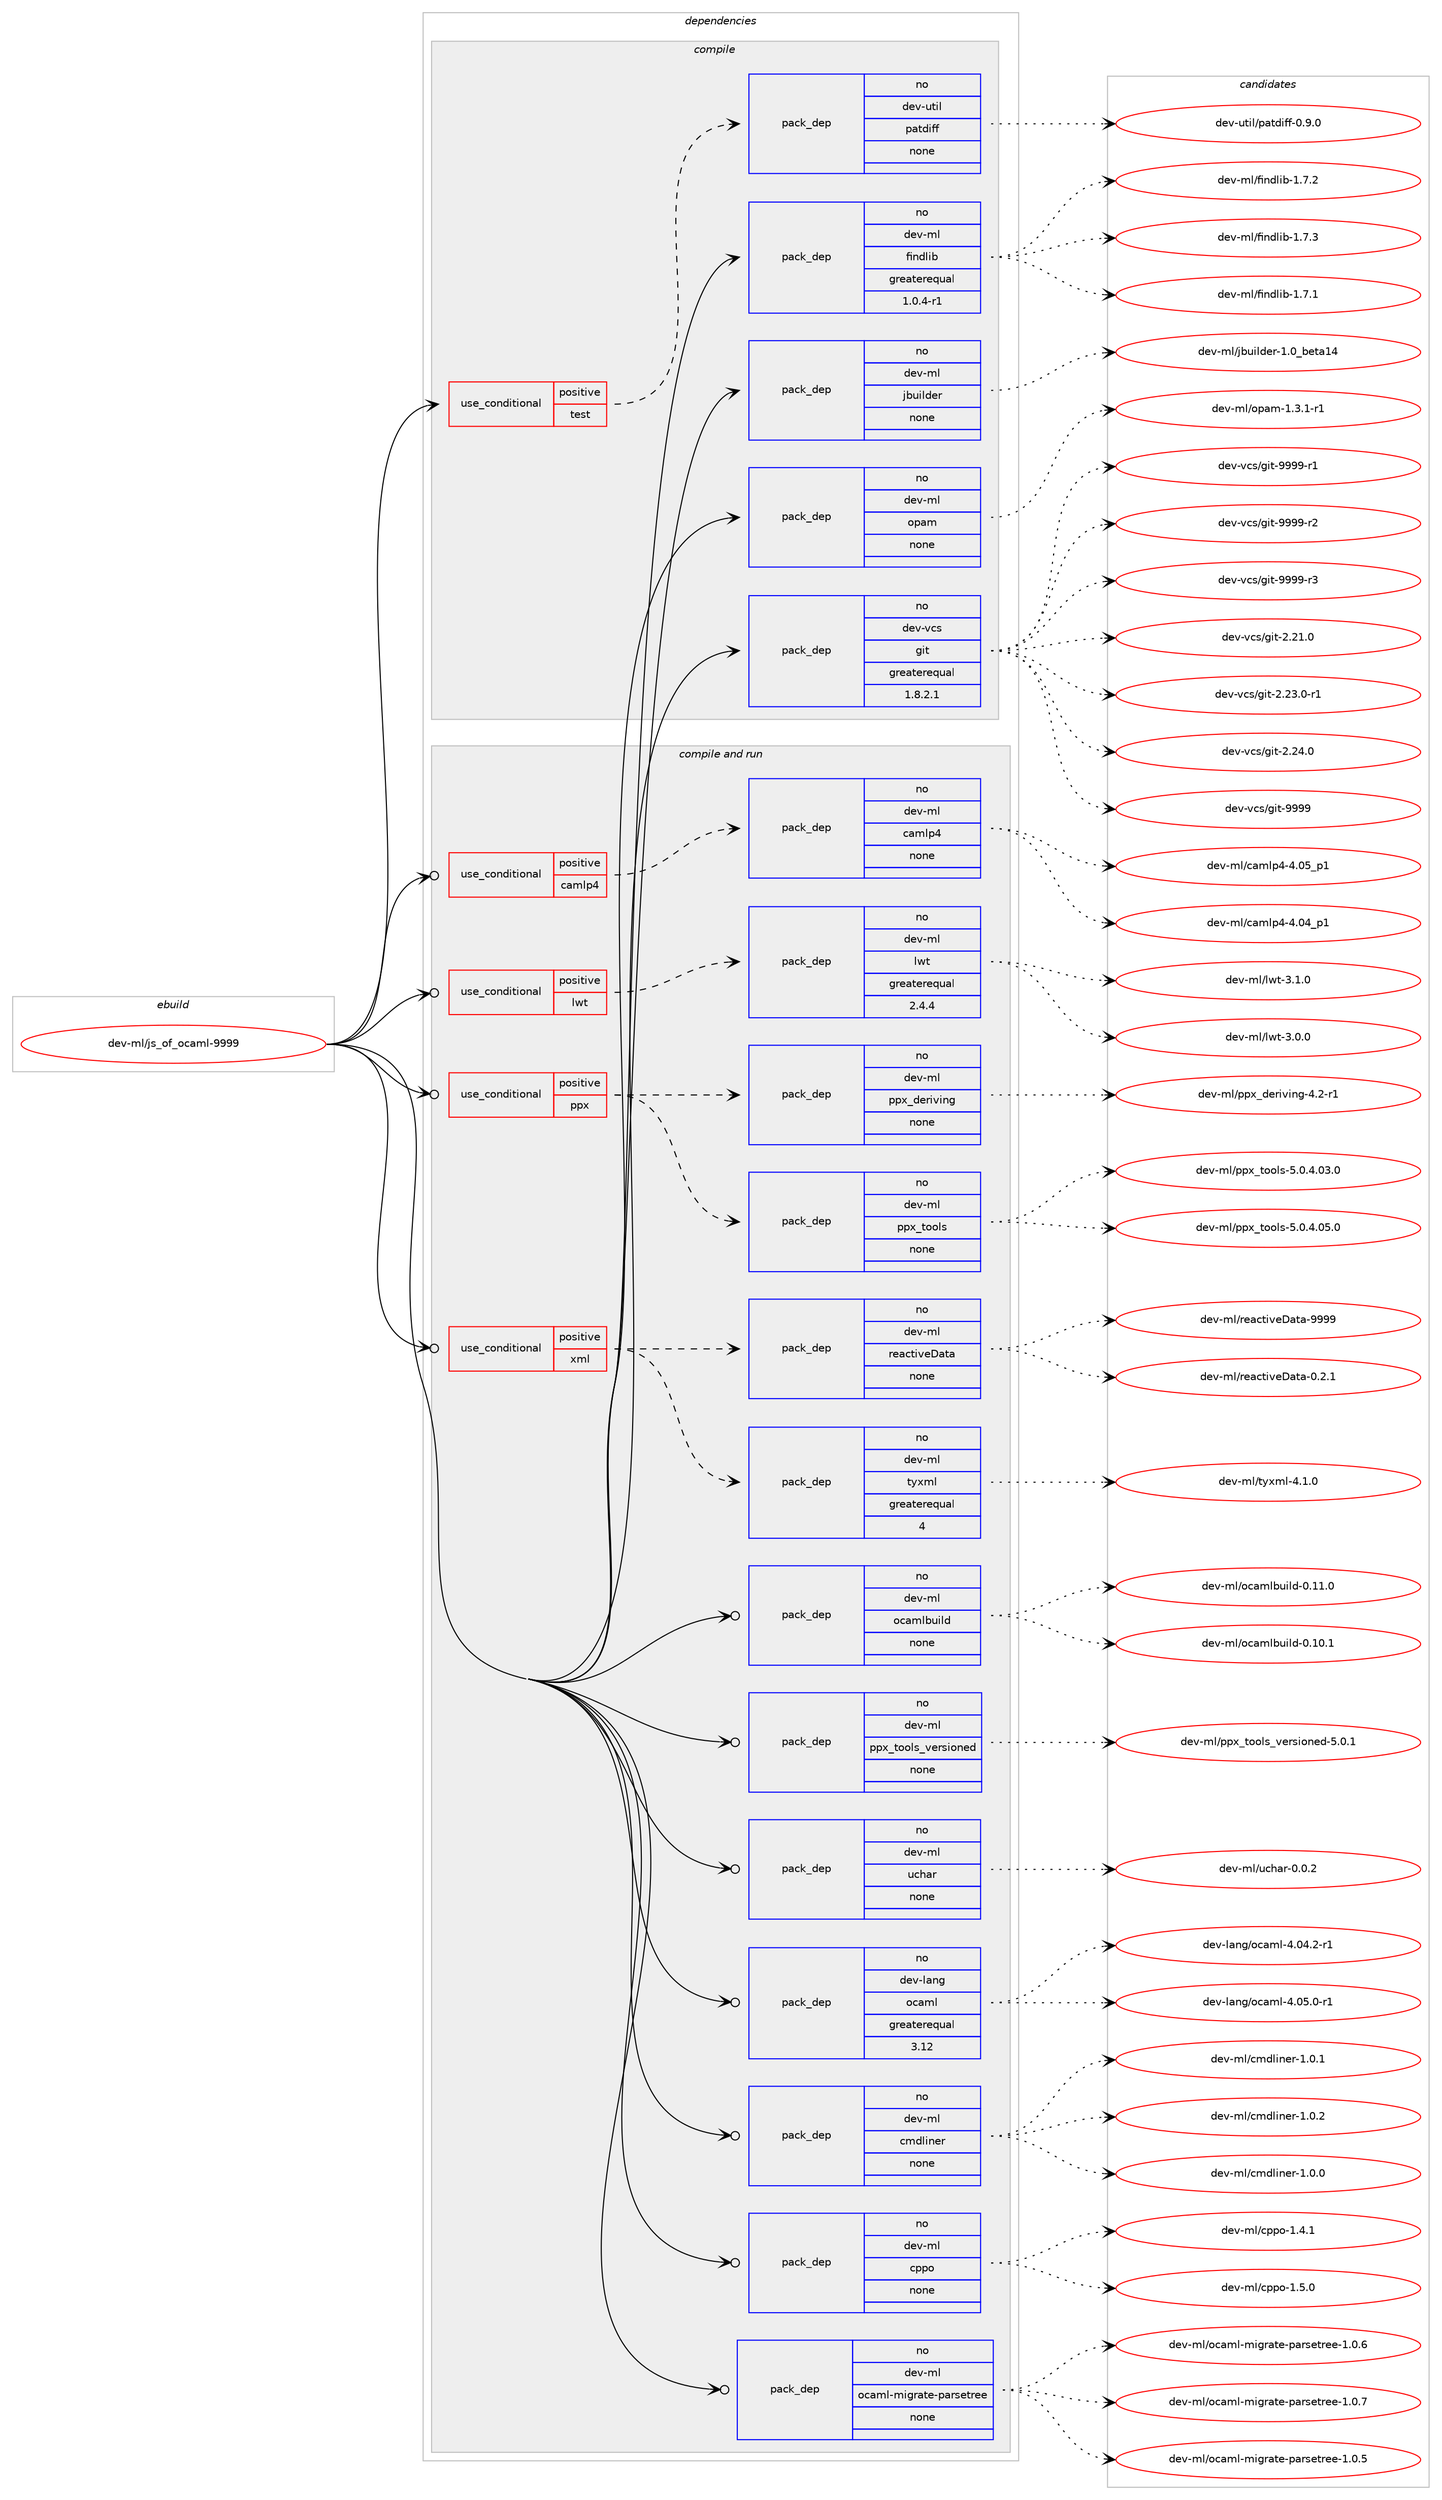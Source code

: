 digraph prolog {

# *************
# Graph options
# *************

newrank=true;
concentrate=true;
compound=true;
graph [rankdir=LR,fontname=Helvetica,fontsize=10,ranksep=1.5];#, ranksep=2.5, nodesep=0.2];
edge  [arrowhead=vee];
node  [fontname=Helvetica,fontsize=10];

# **********
# The ebuild
# **********

subgraph cluster_leftcol {
color=gray;
rank=same;
label=<<i>ebuild</i>>;
id [label="dev-ml/js_of_ocaml-9999", color=red, width=4, href="../dev-ml/js_of_ocaml-9999.svg"];
}

# ****************
# The dependencies
# ****************

subgraph cluster_midcol {
color=gray;
label=<<i>dependencies</i>>;
subgraph cluster_compile {
fillcolor="#eeeeee";
style=filled;
label=<<i>compile</i>>;
subgraph cond133090 {
dependency571509 [label=<<TABLE BORDER="0" CELLBORDER="1" CELLSPACING="0" CELLPADDING="4"><TR><TD ROWSPAN="3" CELLPADDING="10">use_conditional</TD></TR><TR><TD>positive</TD></TR><TR><TD>test</TD></TR></TABLE>>, shape=none, color=red];
subgraph pack426804 {
dependency571510 [label=<<TABLE BORDER="0" CELLBORDER="1" CELLSPACING="0" CELLPADDING="4" WIDTH="220"><TR><TD ROWSPAN="6" CELLPADDING="30">pack_dep</TD></TR><TR><TD WIDTH="110">no</TD></TR><TR><TD>dev-util</TD></TR><TR><TD>patdiff</TD></TR><TR><TD>none</TD></TR><TR><TD></TD></TR></TABLE>>, shape=none, color=blue];
}
dependency571509:e -> dependency571510:w [weight=20,style="dashed",arrowhead="vee"];
}
id:e -> dependency571509:w [weight=20,style="solid",arrowhead="vee"];
subgraph pack426805 {
dependency571511 [label=<<TABLE BORDER="0" CELLBORDER="1" CELLSPACING="0" CELLPADDING="4" WIDTH="220"><TR><TD ROWSPAN="6" CELLPADDING="30">pack_dep</TD></TR><TR><TD WIDTH="110">no</TD></TR><TR><TD>dev-ml</TD></TR><TR><TD>findlib</TD></TR><TR><TD>greaterequal</TD></TR><TR><TD>1.0.4-r1</TD></TR></TABLE>>, shape=none, color=blue];
}
id:e -> dependency571511:w [weight=20,style="solid",arrowhead="vee"];
subgraph pack426806 {
dependency571512 [label=<<TABLE BORDER="0" CELLBORDER="1" CELLSPACING="0" CELLPADDING="4" WIDTH="220"><TR><TD ROWSPAN="6" CELLPADDING="30">pack_dep</TD></TR><TR><TD WIDTH="110">no</TD></TR><TR><TD>dev-ml</TD></TR><TR><TD>jbuilder</TD></TR><TR><TD>none</TD></TR><TR><TD></TD></TR></TABLE>>, shape=none, color=blue];
}
id:e -> dependency571512:w [weight=20,style="solid",arrowhead="vee"];
subgraph pack426807 {
dependency571513 [label=<<TABLE BORDER="0" CELLBORDER="1" CELLSPACING="0" CELLPADDING="4" WIDTH="220"><TR><TD ROWSPAN="6" CELLPADDING="30">pack_dep</TD></TR><TR><TD WIDTH="110">no</TD></TR><TR><TD>dev-ml</TD></TR><TR><TD>opam</TD></TR><TR><TD>none</TD></TR><TR><TD></TD></TR></TABLE>>, shape=none, color=blue];
}
id:e -> dependency571513:w [weight=20,style="solid",arrowhead="vee"];
subgraph pack426808 {
dependency571514 [label=<<TABLE BORDER="0" CELLBORDER="1" CELLSPACING="0" CELLPADDING="4" WIDTH="220"><TR><TD ROWSPAN="6" CELLPADDING="30">pack_dep</TD></TR><TR><TD WIDTH="110">no</TD></TR><TR><TD>dev-vcs</TD></TR><TR><TD>git</TD></TR><TR><TD>greaterequal</TD></TR><TR><TD>1.8.2.1</TD></TR></TABLE>>, shape=none, color=blue];
}
id:e -> dependency571514:w [weight=20,style="solid",arrowhead="vee"];
}
subgraph cluster_compileandrun {
fillcolor="#eeeeee";
style=filled;
label=<<i>compile and run</i>>;
subgraph cond133091 {
dependency571515 [label=<<TABLE BORDER="0" CELLBORDER="1" CELLSPACING="0" CELLPADDING="4"><TR><TD ROWSPAN="3" CELLPADDING="10">use_conditional</TD></TR><TR><TD>positive</TD></TR><TR><TD>camlp4</TD></TR></TABLE>>, shape=none, color=red];
subgraph pack426809 {
dependency571516 [label=<<TABLE BORDER="0" CELLBORDER="1" CELLSPACING="0" CELLPADDING="4" WIDTH="220"><TR><TD ROWSPAN="6" CELLPADDING="30">pack_dep</TD></TR><TR><TD WIDTH="110">no</TD></TR><TR><TD>dev-ml</TD></TR><TR><TD>camlp4</TD></TR><TR><TD>none</TD></TR><TR><TD></TD></TR></TABLE>>, shape=none, color=blue];
}
dependency571515:e -> dependency571516:w [weight=20,style="dashed",arrowhead="vee"];
}
id:e -> dependency571515:w [weight=20,style="solid",arrowhead="odotvee"];
subgraph cond133092 {
dependency571517 [label=<<TABLE BORDER="0" CELLBORDER="1" CELLSPACING="0" CELLPADDING="4"><TR><TD ROWSPAN="3" CELLPADDING="10">use_conditional</TD></TR><TR><TD>positive</TD></TR><TR><TD>lwt</TD></TR></TABLE>>, shape=none, color=red];
subgraph pack426810 {
dependency571518 [label=<<TABLE BORDER="0" CELLBORDER="1" CELLSPACING="0" CELLPADDING="4" WIDTH="220"><TR><TD ROWSPAN="6" CELLPADDING="30">pack_dep</TD></TR><TR><TD WIDTH="110">no</TD></TR><TR><TD>dev-ml</TD></TR><TR><TD>lwt</TD></TR><TR><TD>greaterequal</TD></TR><TR><TD>2.4.4</TD></TR></TABLE>>, shape=none, color=blue];
}
dependency571517:e -> dependency571518:w [weight=20,style="dashed",arrowhead="vee"];
}
id:e -> dependency571517:w [weight=20,style="solid",arrowhead="odotvee"];
subgraph cond133093 {
dependency571519 [label=<<TABLE BORDER="0" CELLBORDER="1" CELLSPACING="0" CELLPADDING="4"><TR><TD ROWSPAN="3" CELLPADDING="10">use_conditional</TD></TR><TR><TD>positive</TD></TR><TR><TD>ppx</TD></TR></TABLE>>, shape=none, color=red];
subgraph pack426811 {
dependency571520 [label=<<TABLE BORDER="0" CELLBORDER="1" CELLSPACING="0" CELLPADDING="4" WIDTH="220"><TR><TD ROWSPAN="6" CELLPADDING="30">pack_dep</TD></TR><TR><TD WIDTH="110">no</TD></TR><TR><TD>dev-ml</TD></TR><TR><TD>ppx_tools</TD></TR><TR><TD>none</TD></TR><TR><TD></TD></TR></TABLE>>, shape=none, color=blue];
}
dependency571519:e -> dependency571520:w [weight=20,style="dashed",arrowhead="vee"];
subgraph pack426812 {
dependency571521 [label=<<TABLE BORDER="0" CELLBORDER="1" CELLSPACING="0" CELLPADDING="4" WIDTH="220"><TR><TD ROWSPAN="6" CELLPADDING="30">pack_dep</TD></TR><TR><TD WIDTH="110">no</TD></TR><TR><TD>dev-ml</TD></TR><TR><TD>ppx_deriving</TD></TR><TR><TD>none</TD></TR><TR><TD></TD></TR></TABLE>>, shape=none, color=blue];
}
dependency571519:e -> dependency571521:w [weight=20,style="dashed",arrowhead="vee"];
}
id:e -> dependency571519:w [weight=20,style="solid",arrowhead="odotvee"];
subgraph cond133094 {
dependency571522 [label=<<TABLE BORDER="0" CELLBORDER="1" CELLSPACING="0" CELLPADDING="4"><TR><TD ROWSPAN="3" CELLPADDING="10">use_conditional</TD></TR><TR><TD>positive</TD></TR><TR><TD>xml</TD></TR></TABLE>>, shape=none, color=red];
subgraph pack426813 {
dependency571523 [label=<<TABLE BORDER="0" CELLBORDER="1" CELLSPACING="0" CELLPADDING="4" WIDTH="220"><TR><TD ROWSPAN="6" CELLPADDING="30">pack_dep</TD></TR><TR><TD WIDTH="110">no</TD></TR><TR><TD>dev-ml</TD></TR><TR><TD>tyxml</TD></TR><TR><TD>greaterequal</TD></TR><TR><TD>4</TD></TR></TABLE>>, shape=none, color=blue];
}
dependency571522:e -> dependency571523:w [weight=20,style="dashed",arrowhead="vee"];
subgraph pack426814 {
dependency571524 [label=<<TABLE BORDER="0" CELLBORDER="1" CELLSPACING="0" CELLPADDING="4" WIDTH="220"><TR><TD ROWSPAN="6" CELLPADDING="30">pack_dep</TD></TR><TR><TD WIDTH="110">no</TD></TR><TR><TD>dev-ml</TD></TR><TR><TD>reactiveData</TD></TR><TR><TD>none</TD></TR><TR><TD></TD></TR></TABLE>>, shape=none, color=blue];
}
dependency571522:e -> dependency571524:w [weight=20,style="dashed",arrowhead="vee"];
}
id:e -> dependency571522:w [weight=20,style="solid",arrowhead="odotvee"];
subgraph pack426815 {
dependency571525 [label=<<TABLE BORDER="0" CELLBORDER="1" CELLSPACING="0" CELLPADDING="4" WIDTH="220"><TR><TD ROWSPAN="6" CELLPADDING="30">pack_dep</TD></TR><TR><TD WIDTH="110">no</TD></TR><TR><TD>dev-lang</TD></TR><TR><TD>ocaml</TD></TR><TR><TD>greaterequal</TD></TR><TR><TD>3.12</TD></TR></TABLE>>, shape=none, color=blue];
}
id:e -> dependency571525:w [weight=20,style="solid",arrowhead="odotvee"];
subgraph pack426816 {
dependency571526 [label=<<TABLE BORDER="0" CELLBORDER="1" CELLSPACING="0" CELLPADDING="4" WIDTH="220"><TR><TD ROWSPAN="6" CELLPADDING="30">pack_dep</TD></TR><TR><TD WIDTH="110">no</TD></TR><TR><TD>dev-ml</TD></TR><TR><TD>cmdliner</TD></TR><TR><TD>none</TD></TR><TR><TD></TD></TR></TABLE>>, shape=none, color=blue];
}
id:e -> dependency571526:w [weight=20,style="solid",arrowhead="odotvee"];
subgraph pack426817 {
dependency571527 [label=<<TABLE BORDER="0" CELLBORDER="1" CELLSPACING="0" CELLPADDING="4" WIDTH="220"><TR><TD ROWSPAN="6" CELLPADDING="30">pack_dep</TD></TR><TR><TD WIDTH="110">no</TD></TR><TR><TD>dev-ml</TD></TR><TR><TD>cppo</TD></TR><TR><TD>none</TD></TR><TR><TD></TD></TR></TABLE>>, shape=none, color=blue];
}
id:e -> dependency571527:w [weight=20,style="solid",arrowhead="odotvee"];
subgraph pack426818 {
dependency571528 [label=<<TABLE BORDER="0" CELLBORDER="1" CELLSPACING="0" CELLPADDING="4" WIDTH="220"><TR><TD ROWSPAN="6" CELLPADDING="30">pack_dep</TD></TR><TR><TD WIDTH="110">no</TD></TR><TR><TD>dev-ml</TD></TR><TR><TD>ocaml-migrate-parsetree</TD></TR><TR><TD>none</TD></TR><TR><TD></TD></TR></TABLE>>, shape=none, color=blue];
}
id:e -> dependency571528:w [weight=20,style="solid",arrowhead="odotvee"];
subgraph pack426819 {
dependency571529 [label=<<TABLE BORDER="0" CELLBORDER="1" CELLSPACING="0" CELLPADDING="4" WIDTH="220"><TR><TD ROWSPAN="6" CELLPADDING="30">pack_dep</TD></TR><TR><TD WIDTH="110">no</TD></TR><TR><TD>dev-ml</TD></TR><TR><TD>ocamlbuild</TD></TR><TR><TD>none</TD></TR><TR><TD></TD></TR></TABLE>>, shape=none, color=blue];
}
id:e -> dependency571529:w [weight=20,style="solid",arrowhead="odotvee"];
subgraph pack426820 {
dependency571530 [label=<<TABLE BORDER="0" CELLBORDER="1" CELLSPACING="0" CELLPADDING="4" WIDTH="220"><TR><TD ROWSPAN="6" CELLPADDING="30">pack_dep</TD></TR><TR><TD WIDTH="110">no</TD></TR><TR><TD>dev-ml</TD></TR><TR><TD>ppx_tools_versioned</TD></TR><TR><TD>none</TD></TR><TR><TD></TD></TR></TABLE>>, shape=none, color=blue];
}
id:e -> dependency571530:w [weight=20,style="solid",arrowhead="odotvee"];
subgraph pack426821 {
dependency571531 [label=<<TABLE BORDER="0" CELLBORDER="1" CELLSPACING="0" CELLPADDING="4" WIDTH="220"><TR><TD ROWSPAN="6" CELLPADDING="30">pack_dep</TD></TR><TR><TD WIDTH="110">no</TD></TR><TR><TD>dev-ml</TD></TR><TR><TD>uchar</TD></TR><TR><TD>none</TD></TR><TR><TD></TD></TR></TABLE>>, shape=none, color=blue];
}
id:e -> dependency571531:w [weight=20,style="solid",arrowhead="odotvee"];
}
subgraph cluster_run {
fillcolor="#eeeeee";
style=filled;
label=<<i>run</i>>;
}
}

# **************
# The candidates
# **************

subgraph cluster_choices {
rank=same;
color=gray;
label=<<i>candidates</i>>;

subgraph choice426804 {
color=black;
nodesep=1;
choice100101118451171161051084711297116100105102102454846574648 [label="dev-util/patdiff-0.9.0", color=red, width=4,href="../dev-util/patdiff-0.9.0.svg"];
dependency571510:e -> choice100101118451171161051084711297116100105102102454846574648:w [style=dotted,weight="100"];
}
subgraph choice426805 {
color=black;
nodesep=1;
choice100101118451091084710210511010010810598454946554649 [label="dev-ml/findlib-1.7.1", color=red, width=4,href="../dev-ml/findlib-1.7.1.svg"];
choice100101118451091084710210511010010810598454946554650 [label="dev-ml/findlib-1.7.2", color=red, width=4,href="../dev-ml/findlib-1.7.2.svg"];
choice100101118451091084710210511010010810598454946554651 [label="dev-ml/findlib-1.7.3", color=red, width=4,href="../dev-ml/findlib-1.7.3.svg"];
dependency571511:e -> choice100101118451091084710210511010010810598454946554649:w [style=dotted,weight="100"];
dependency571511:e -> choice100101118451091084710210511010010810598454946554650:w [style=dotted,weight="100"];
dependency571511:e -> choice100101118451091084710210511010010810598454946554651:w [style=dotted,weight="100"];
}
subgraph choice426806 {
color=black;
nodesep=1;
choice100101118451091084710698117105108100101114454946489598101116974952 [label="dev-ml/jbuilder-1.0_beta14", color=red, width=4,href="../dev-ml/jbuilder-1.0_beta14.svg"];
dependency571512:e -> choice100101118451091084710698117105108100101114454946489598101116974952:w [style=dotted,weight="100"];
}
subgraph choice426807 {
color=black;
nodesep=1;
choice1001011184510910847111112971094549465146494511449 [label="dev-ml/opam-1.3.1-r1", color=red, width=4,href="../dev-ml/opam-1.3.1-r1.svg"];
dependency571513:e -> choice1001011184510910847111112971094549465146494511449:w [style=dotted,weight="100"];
}
subgraph choice426808 {
color=black;
nodesep=1;
choice10010111845118991154710310511645504650494648 [label="dev-vcs/git-2.21.0", color=red, width=4,href="../dev-vcs/git-2.21.0.svg"];
choice100101118451189911547103105116455046505146484511449 [label="dev-vcs/git-2.23.0-r1", color=red, width=4,href="../dev-vcs/git-2.23.0-r1.svg"];
choice10010111845118991154710310511645504650524648 [label="dev-vcs/git-2.24.0", color=red, width=4,href="../dev-vcs/git-2.24.0.svg"];
choice1001011184511899115471031051164557575757 [label="dev-vcs/git-9999", color=red, width=4,href="../dev-vcs/git-9999.svg"];
choice10010111845118991154710310511645575757574511449 [label="dev-vcs/git-9999-r1", color=red, width=4,href="../dev-vcs/git-9999-r1.svg"];
choice10010111845118991154710310511645575757574511450 [label="dev-vcs/git-9999-r2", color=red, width=4,href="../dev-vcs/git-9999-r2.svg"];
choice10010111845118991154710310511645575757574511451 [label="dev-vcs/git-9999-r3", color=red, width=4,href="../dev-vcs/git-9999-r3.svg"];
dependency571514:e -> choice10010111845118991154710310511645504650494648:w [style=dotted,weight="100"];
dependency571514:e -> choice100101118451189911547103105116455046505146484511449:w [style=dotted,weight="100"];
dependency571514:e -> choice10010111845118991154710310511645504650524648:w [style=dotted,weight="100"];
dependency571514:e -> choice1001011184511899115471031051164557575757:w [style=dotted,weight="100"];
dependency571514:e -> choice10010111845118991154710310511645575757574511449:w [style=dotted,weight="100"];
dependency571514:e -> choice10010111845118991154710310511645575757574511450:w [style=dotted,weight="100"];
dependency571514:e -> choice10010111845118991154710310511645575757574511451:w [style=dotted,weight="100"];
}
subgraph choice426809 {
color=black;
nodesep=1;
choice100101118451091084799971091081125245524648529511249 [label="dev-ml/camlp4-4.04_p1", color=red, width=4,href="../dev-ml/camlp4-4.04_p1.svg"];
choice100101118451091084799971091081125245524648539511249 [label="dev-ml/camlp4-4.05_p1", color=red, width=4,href="../dev-ml/camlp4-4.05_p1.svg"];
dependency571516:e -> choice100101118451091084799971091081125245524648529511249:w [style=dotted,weight="100"];
dependency571516:e -> choice100101118451091084799971091081125245524648539511249:w [style=dotted,weight="100"];
}
subgraph choice426810 {
color=black;
nodesep=1;
choice1001011184510910847108119116455146484648 [label="dev-ml/lwt-3.0.0", color=red, width=4,href="../dev-ml/lwt-3.0.0.svg"];
choice1001011184510910847108119116455146494648 [label="dev-ml/lwt-3.1.0", color=red, width=4,href="../dev-ml/lwt-3.1.0.svg"];
dependency571518:e -> choice1001011184510910847108119116455146484648:w [style=dotted,weight="100"];
dependency571518:e -> choice1001011184510910847108119116455146494648:w [style=dotted,weight="100"];
}
subgraph choice426811 {
color=black;
nodesep=1;
choice1001011184510910847112112120951161111111081154553464846524648514648 [label="dev-ml/ppx_tools-5.0.4.03.0", color=red, width=4,href="../dev-ml/ppx_tools-5.0.4.03.0.svg"];
choice1001011184510910847112112120951161111111081154553464846524648534648 [label="dev-ml/ppx_tools-5.0.4.05.0", color=red, width=4,href="../dev-ml/ppx_tools-5.0.4.05.0.svg"];
dependency571520:e -> choice1001011184510910847112112120951161111111081154553464846524648514648:w [style=dotted,weight="100"];
dependency571520:e -> choice1001011184510910847112112120951161111111081154553464846524648534648:w [style=dotted,weight="100"];
}
subgraph choice426812 {
color=black;
nodesep=1;
choice100101118451091084711211212095100101114105118105110103455246504511449 [label="dev-ml/ppx_deriving-4.2-r1", color=red, width=4,href="../dev-ml/ppx_deriving-4.2-r1.svg"];
dependency571521:e -> choice100101118451091084711211212095100101114105118105110103455246504511449:w [style=dotted,weight="100"];
}
subgraph choice426813 {
color=black;
nodesep=1;
choice1001011184510910847116121120109108455246494648 [label="dev-ml/tyxml-4.1.0", color=red, width=4,href="../dev-ml/tyxml-4.1.0.svg"];
dependency571523:e -> choice1001011184510910847116121120109108455246494648:w [style=dotted,weight="100"];
}
subgraph choice426814 {
color=black;
nodesep=1;
choice10010111845109108471141019799116105118101689711697454846504649 [label="dev-ml/reactiveData-0.2.1", color=red, width=4,href="../dev-ml/reactiveData-0.2.1.svg"];
choice100101118451091084711410197991161051181016897116974557575757 [label="dev-ml/reactiveData-9999", color=red, width=4,href="../dev-ml/reactiveData-9999.svg"];
dependency571524:e -> choice10010111845109108471141019799116105118101689711697454846504649:w [style=dotted,weight="100"];
dependency571524:e -> choice100101118451091084711410197991161051181016897116974557575757:w [style=dotted,weight="100"];
}
subgraph choice426815 {
color=black;
nodesep=1;
choice1001011184510897110103471119997109108455246485246504511449 [label="dev-lang/ocaml-4.04.2-r1", color=red, width=4,href="../dev-lang/ocaml-4.04.2-r1.svg"];
choice1001011184510897110103471119997109108455246485346484511449 [label="dev-lang/ocaml-4.05.0-r1", color=red, width=4,href="../dev-lang/ocaml-4.05.0-r1.svg"];
dependency571525:e -> choice1001011184510897110103471119997109108455246485246504511449:w [style=dotted,weight="100"];
dependency571525:e -> choice1001011184510897110103471119997109108455246485346484511449:w [style=dotted,weight="100"];
}
subgraph choice426816 {
color=black;
nodesep=1;
choice100101118451091084799109100108105110101114454946484648 [label="dev-ml/cmdliner-1.0.0", color=red, width=4,href="../dev-ml/cmdliner-1.0.0.svg"];
choice100101118451091084799109100108105110101114454946484649 [label="dev-ml/cmdliner-1.0.1", color=red, width=4,href="../dev-ml/cmdliner-1.0.1.svg"];
choice100101118451091084799109100108105110101114454946484650 [label="dev-ml/cmdliner-1.0.2", color=red, width=4,href="../dev-ml/cmdliner-1.0.2.svg"];
dependency571526:e -> choice100101118451091084799109100108105110101114454946484648:w [style=dotted,weight="100"];
dependency571526:e -> choice100101118451091084799109100108105110101114454946484649:w [style=dotted,weight="100"];
dependency571526:e -> choice100101118451091084799109100108105110101114454946484650:w [style=dotted,weight="100"];
}
subgraph choice426817 {
color=black;
nodesep=1;
choice100101118451091084799112112111454946524649 [label="dev-ml/cppo-1.4.1", color=red, width=4,href="../dev-ml/cppo-1.4.1.svg"];
choice100101118451091084799112112111454946534648 [label="dev-ml/cppo-1.5.0", color=red, width=4,href="../dev-ml/cppo-1.5.0.svg"];
dependency571527:e -> choice100101118451091084799112112111454946524649:w [style=dotted,weight="100"];
dependency571527:e -> choice100101118451091084799112112111454946534648:w [style=dotted,weight="100"];
}
subgraph choice426818 {
color=black;
nodesep=1;
choice1001011184510910847111999710910845109105103114971161014511297114115101116114101101454946484653 [label="dev-ml/ocaml-migrate-parsetree-1.0.5", color=red, width=4,href="../dev-ml/ocaml-migrate-parsetree-1.0.5.svg"];
choice1001011184510910847111999710910845109105103114971161014511297114115101116114101101454946484654 [label="dev-ml/ocaml-migrate-parsetree-1.0.6", color=red, width=4,href="../dev-ml/ocaml-migrate-parsetree-1.0.6.svg"];
choice1001011184510910847111999710910845109105103114971161014511297114115101116114101101454946484655 [label="dev-ml/ocaml-migrate-parsetree-1.0.7", color=red, width=4,href="../dev-ml/ocaml-migrate-parsetree-1.0.7.svg"];
dependency571528:e -> choice1001011184510910847111999710910845109105103114971161014511297114115101116114101101454946484653:w [style=dotted,weight="100"];
dependency571528:e -> choice1001011184510910847111999710910845109105103114971161014511297114115101116114101101454946484654:w [style=dotted,weight="100"];
dependency571528:e -> choice1001011184510910847111999710910845109105103114971161014511297114115101116114101101454946484655:w [style=dotted,weight="100"];
}
subgraph choice426819 {
color=black;
nodesep=1;
choice100101118451091084711199971091089811710510810045484649484649 [label="dev-ml/ocamlbuild-0.10.1", color=red, width=4,href="../dev-ml/ocamlbuild-0.10.1.svg"];
choice100101118451091084711199971091089811710510810045484649494648 [label="dev-ml/ocamlbuild-0.11.0", color=red, width=4,href="../dev-ml/ocamlbuild-0.11.0.svg"];
dependency571529:e -> choice100101118451091084711199971091089811710510810045484649484649:w [style=dotted,weight="100"];
dependency571529:e -> choice100101118451091084711199971091089811710510810045484649494648:w [style=dotted,weight="100"];
}
subgraph choice426820 {
color=black;
nodesep=1;
choice10010111845109108471121121209511611111110811595118101114115105111110101100455346484649 [label="dev-ml/ppx_tools_versioned-5.0.1", color=red, width=4,href="../dev-ml/ppx_tools_versioned-5.0.1.svg"];
dependency571530:e -> choice10010111845109108471121121209511611111110811595118101114115105111110101100455346484649:w [style=dotted,weight="100"];
}
subgraph choice426821 {
color=black;
nodesep=1;
choice10010111845109108471179910497114454846484650 [label="dev-ml/uchar-0.0.2", color=red, width=4,href="../dev-ml/uchar-0.0.2.svg"];
dependency571531:e -> choice10010111845109108471179910497114454846484650:w [style=dotted,weight="100"];
}
}

}
